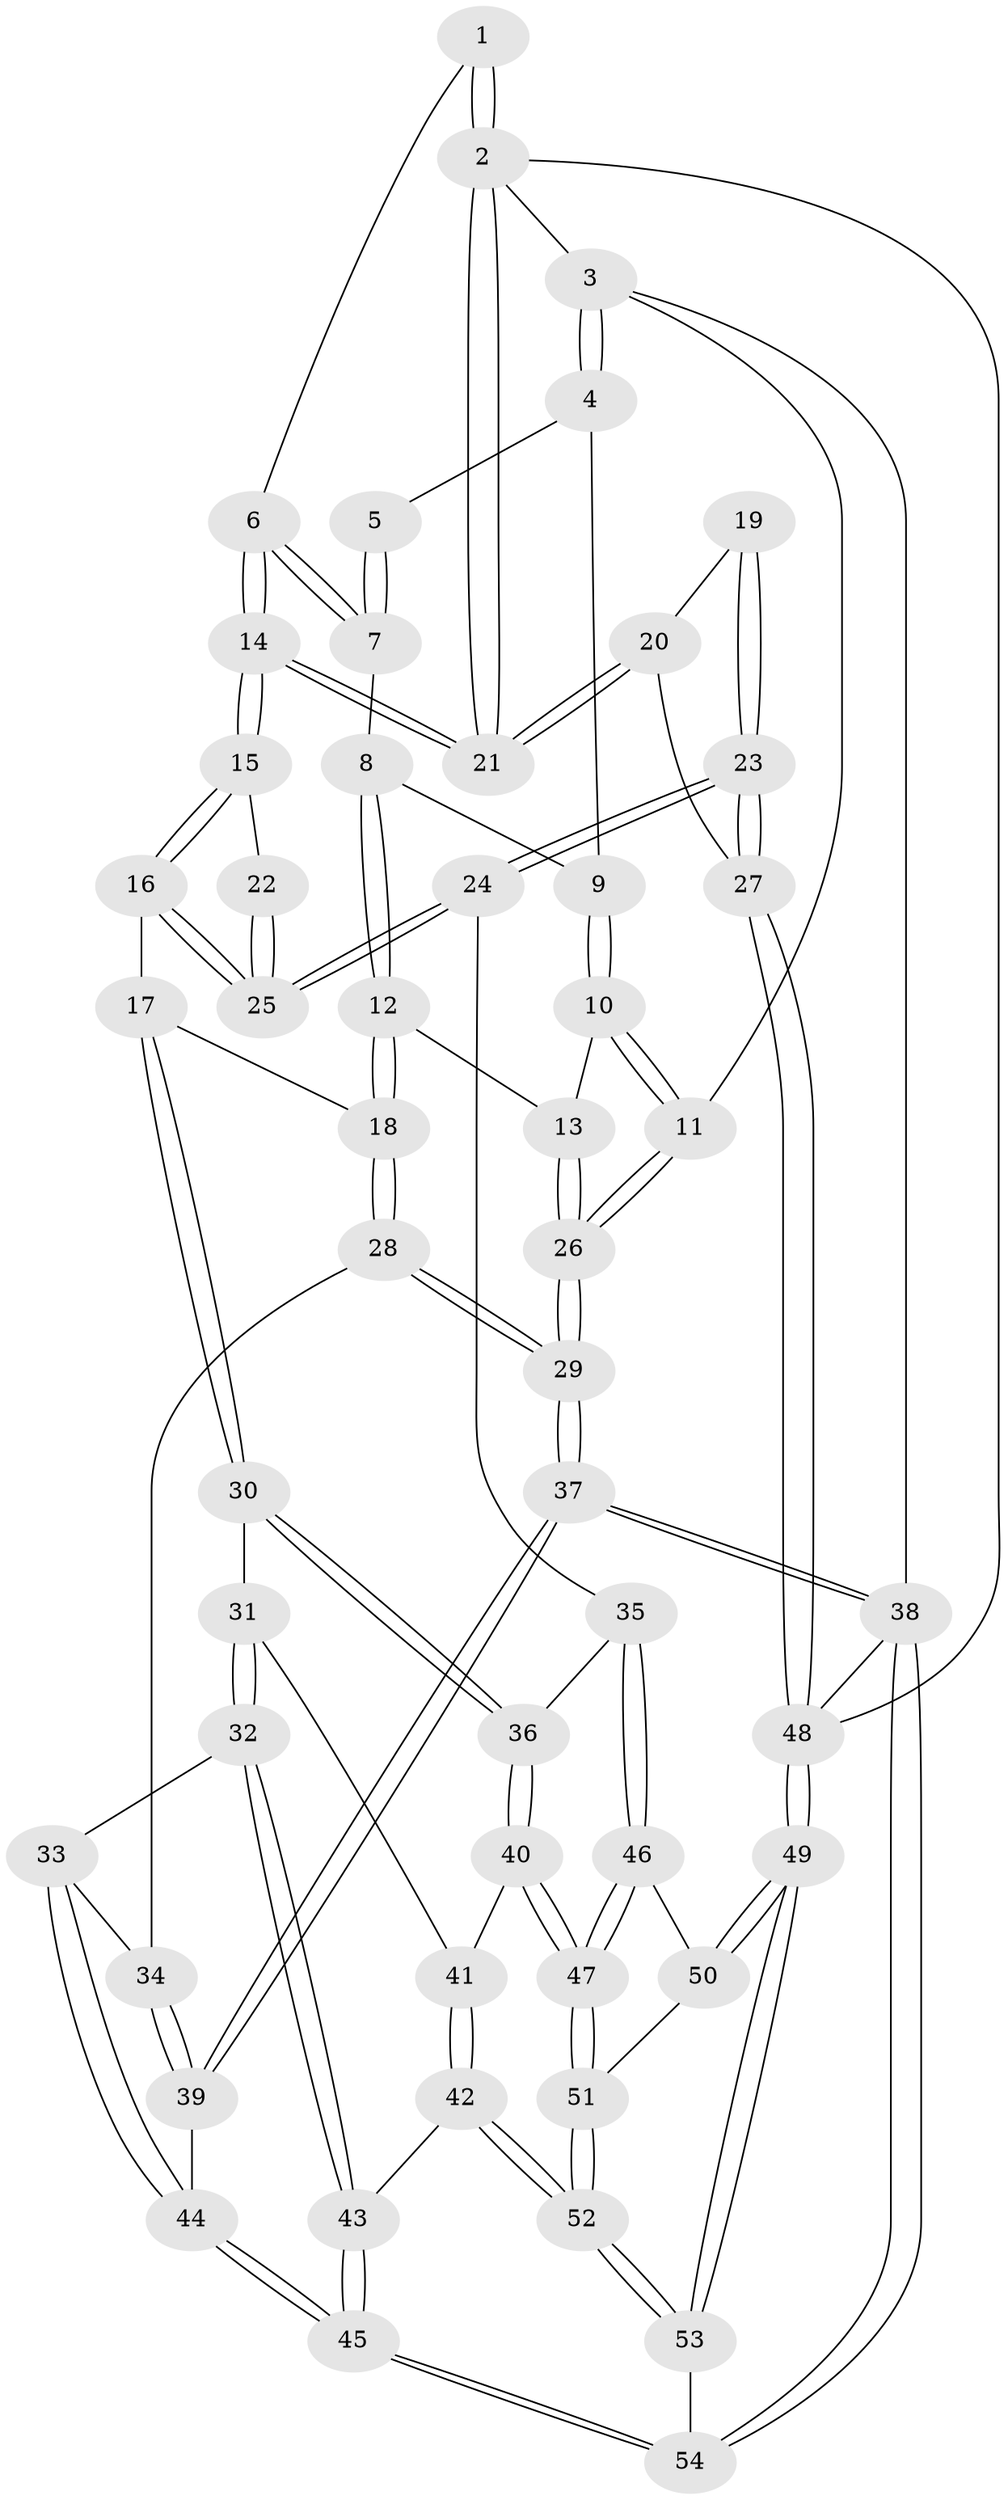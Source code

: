 // coarse degree distribution, {3: 0.6363636363636364, 4: 0.24242424242424243, 5: 0.030303030303030304, 2: 0.06060606060606061, 6: 0.030303030303030304}
// Generated by graph-tools (version 1.1) at 2025/38/03/04/25 23:38:34]
// undirected, 54 vertices, 132 edges
graph export_dot {
  node [color=gray90,style=filled];
  1 [pos="+0.6178976794963079+0"];
  2 [pos="+1+0"];
  3 [pos="+0+0"];
  4 [pos="+0.006816801042626648+0"];
  5 [pos="+0.31367589484190467+0"];
  6 [pos="+0.6317303610400011+0.24027538635875892"];
  7 [pos="+0.33446364405687357+0.10749662695951268"];
  8 [pos="+0.2371170405193595+0.19458306716383186"];
  9 [pos="+0.20969123609220552+0.1681988552493519"];
  10 [pos="+0+0.1369645638113555"];
  11 [pos="+0+0.08762557766475021"];
  12 [pos="+0.23305619957284454+0.39405267567885294"];
  13 [pos="+0.16183739357800622+0.36246157338733714"];
  14 [pos="+0.636934391426173+0.2553732342317866"];
  15 [pos="+0.6372888943867403+0.2569228646908248"];
  16 [pos="+0.5509521947602569+0.39043676111032544"];
  17 [pos="+0.5059596946910966+0.4314419828801042"];
  18 [pos="+0.2544922222475342+0.4262743417556677"];
  19 [pos="+0.941830734726504+0.2943260456266607"];
  20 [pos="+1+0.2462416662702386"];
  21 [pos="+1+0"];
  22 [pos="+0.8814090196108032+0.2986404092217208"];
  23 [pos="+0.900022388002702+0.7157375236521235"];
  24 [pos="+0.8883342344710263+0.713223651393399"];
  25 [pos="+0.8303100418396834+0.5998972662811629"];
  26 [pos="+0+0.5183403307814021"];
  27 [pos="+1+0.7976146244865578"];
  28 [pos="+0.19611986810778992+0.5183652513544346"];
  29 [pos="+0+0.6162586251337427"];
  30 [pos="+0.5156377428627058+0.501471124526897"];
  31 [pos="+0.35530744445085966+0.7444654071597601"];
  32 [pos="+0.3105507060153237+0.7571232287362666"];
  33 [pos="+0.2542688464390554+0.7344140918470565"];
  34 [pos="+0.20959090412448392+0.669973134031339"];
  35 [pos="+0.7972940013669146+0.7415282965784992"];
  36 [pos="+0.6160156453327593+0.7417062020284736"];
  37 [pos="+0+0.8609560865830307"];
  38 [pos="+0+1"];
  39 [pos="+0+0.8430063036446832"];
  40 [pos="+0.585891493748628+0.7899837208055063"];
  41 [pos="+0.40957721453962487+0.7659178990566642"];
  42 [pos="+0.4211299908106179+0.9260693181954119"];
  43 [pos="+0.3373984704381894+0.868408855444358"];
  44 [pos="+0.16423007377621038+0.8979779180646154"];
  45 [pos="+0.20968435371420877+0.9601847800641677"];
  46 [pos="+0.7641342294917404+0.8936044113177326"];
  47 [pos="+0.5620067902501908+0.9089803359296222"];
  48 [pos="+1+1"];
  49 [pos="+0.902178023683958+1"];
  50 [pos="+0.7657935728217707+0.9170365798040346"];
  51 [pos="+0.5540094842059095+0.9362937913915088"];
  52 [pos="+0.5230625312164219+1"];
  53 [pos="+0.5266707004874601+1"];
  54 [pos="+0.26327964097913925+1"];
  1 -- 2;
  1 -- 2;
  1 -- 6;
  2 -- 3;
  2 -- 21;
  2 -- 21;
  2 -- 48;
  3 -- 4;
  3 -- 4;
  3 -- 11;
  3 -- 38;
  4 -- 5;
  4 -- 9;
  5 -- 7;
  5 -- 7;
  6 -- 7;
  6 -- 7;
  6 -- 14;
  6 -- 14;
  7 -- 8;
  8 -- 9;
  8 -- 12;
  8 -- 12;
  9 -- 10;
  9 -- 10;
  10 -- 11;
  10 -- 11;
  10 -- 13;
  11 -- 26;
  11 -- 26;
  12 -- 13;
  12 -- 18;
  12 -- 18;
  13 -- 26;
  13 -- 26;
  14 -- 15;
  14 -- 15;
  14 -- 21;
  14 -- 21;
  15 -- 16;
  15 -- 16;
  15 -- 22;
  16 -- 17;
  16 -- 25;
  16 -- 25;
  17 -- 18;
  17 -- 30;
  17 -- 30;
  18 -- 28;
  18 -- 28;
  19 -- 20;
  19 -- 23;
  19 -- 23;
  20 -- 21;
  20 -- 21;
  20 -- 27;
  22 -- 25;
  22 -- 25;
  23 -- 24;
  23 -- 24;
  23 -- 27;
  23 -- 27;
  24 -- 25;
  24 -- 25;
  24 -- 35;
  26 -- 29;
  26 -- 29;
  27 -- 48;
  27 -- 48;
  28 -- 29;
  28 -- 29;
  28 -- 34;
  29 -- 37;
  29 -- 37;
  30 -- 31;
  30 -- 36;
  30 -- 36;
  31 -- 32;
  31 -- 32;
  31 -- 41;
  32 -- 33;
  32 -- 43;
  32 -- 43;
  33 -- 34;
  33 -- 44;
  33 -- 44;
  34 -- 39;
  34 -- 39;
  35 -- 36;
  35 -- 46;
  35 -- 46;
  36 -- 40;
  36 -- 40;
  37 -- 38;
  37 -- 38;
  37 -- 39;
  37 -- 39;
  38 -- 54;
  38 -- 54;
  38 -- 48;
  39 -- 44;
  40 -- 41;
  40 -- 47;
  40 -- 47;
  41 -- 42;
  41 -- 42;
  42 -- 43;
  42 -- 52;
  42 -- 52;
  43 -- 45;
  43 -- 45;
  44 -- 45;
  44 -- 45;
  45 -- 54;
  45 -- 54;
  46 -- 47;
  46 -- 47;
  46 -- 50;
  47 -- 51;
  47 -- 51;
  48 -- 49;
  48 -- 49;
  49 -- 50;
  49 -- 50;
  49 -- 53;
  49 -- 53;
  50 -- 51;
  51 -- 52;
  51 -- 52;
  52 -- 53;
  52 -- 53;
  53 -- 54;
}
